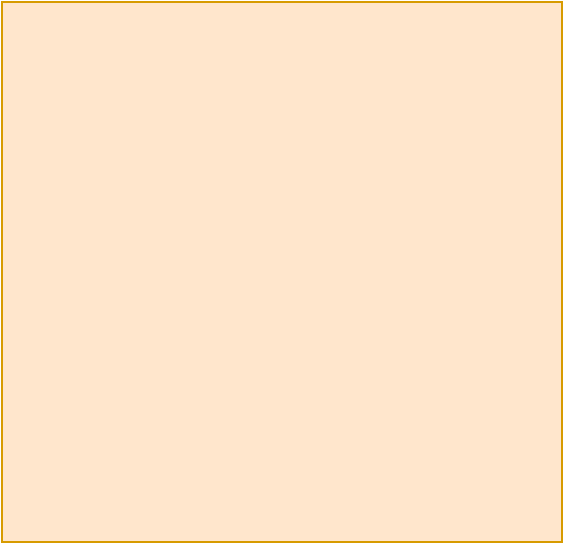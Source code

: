 <mxfile version="12.2.4"><diagram id="3F78eegoShFFg5wHsmBp"><mxGraphModel dx="656" dy="510" grid="1" gridSize="10" guides="1" tooltips="1" connect="1" arrows="1" fold="1" page="1" pageScale="1" pageWidth="827" pageHeight="1169" math="0" shadow="0"><root><mxCell id="0"/><mxCell id="1" parent="0"/><mxCell id="2" value="" style="rounded=0;whiteSpace=wrap;html=1;fillColor=#ffe6cc;strokeColor=#d79b00;" vertex="1" parent="1"><mxGeometry x="60" y="20" width="280" height="270" as="geometry"/></mxCell></root></mxGraphModel></diagram></mxfile>